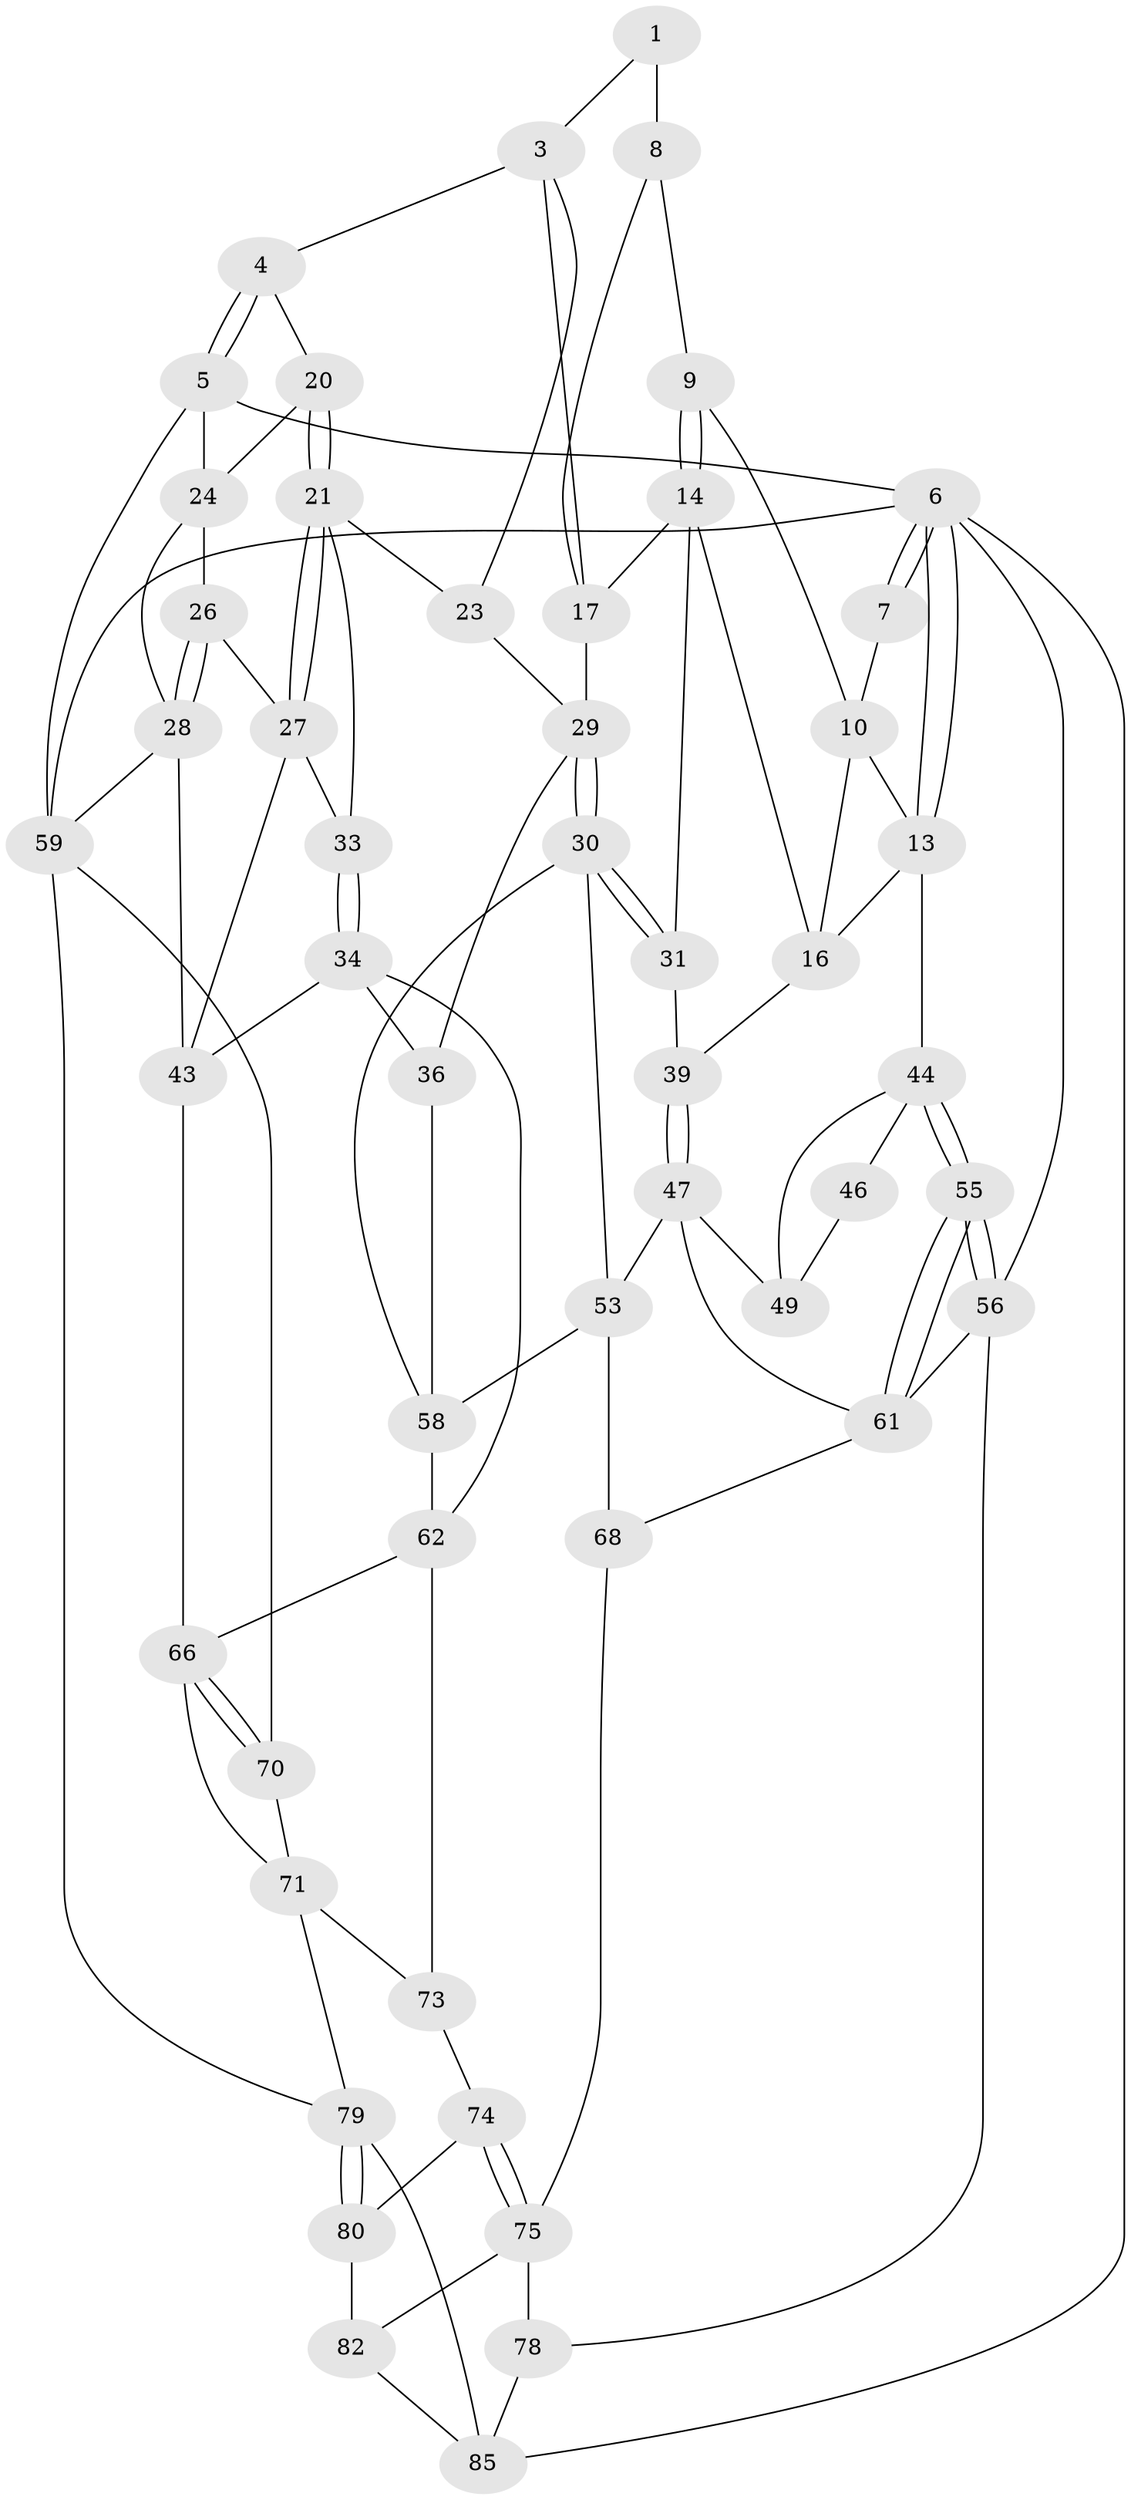 // original degree distribution, {3: 0.03488372093023256, 5: 0.5, 4: 0.23255813953488372, 6: 0.23255813953488372}
// Generated by graph-tools (version 1.1) at 2025/11/02/27/25 16:11:54]
// undirected, 51 vertices, 108 edges
graph export_dot {
graph [start="1"]
  node [color=gray90,style=filled];
  1 [pos="+0.28269657034372425+0",super="+2"];
  3 [pos="+0.7816808709778147+0",super="+18"];
  4 [pos="+0.7885107951508683+0"];
  5 [pos="+1+0"];
  6 [pos="+0+0",super="+57"];
  7 [pos="+0.21553415142386775+0"];
  8 [pos="+0.3661759506426595+0.032250933895715636",super="+11"];
  9 [pos="+0.32581200893196777+0.06292772546419245"];
  10 [pos="+0.21900410119370137+0",super="+12"];
  13 [pos="+0+0",super="+38"];
  14 [pos="+0.3288201321685681+0.19870502224813885",super="+15"];
  16 [pos="+0.1741280531850861+0.19905301656889454",super="+37"];
  17 [pos="+0.43922553057663644+0.19012036283037795",super="+19"];
  20 [pos="+0.8621833754012677+0.1731021552186652"];
  21 [pos="+0.8237774232700574+0.2665087932812668",super="+22"];
  23 [pos="+0.6459748104872314+0.20926648212778162"];
  24 [pos="+0.9393670847099699+0.18547381720884498",super="+25"];
  26 [pos="+0.9798398182521412+0.2452111867877049"];
  27 [pos="+0.8541219936852963+0.32347548201249965",super="+41"];
  28 [pos="+1+0.28207586782672966",super="+42"];
  29 [pos="+0.48293409905073426+0.33151841964295636",super="+32"];
  30 [pos="+0.3588579962213301+0.46796175394443745",super="+52"];
  31 [pos="+0.3310547048404913+0.42375795093551094"];
  33 [pos="+0.742749349977892+0.48741437821275596"];
  34 [pos="+0.74110732933001+0.49057946424073173",super="+35"];
  36 [pos="+0.6336181334091059+0.48579869268724024"];
  39 [pos="+0.13491725346307615+0.3757029111714314",super="+40"];
  43 [pos="+1+0.47743368520748714",super="+65"];
  44 [pos="+0+0.4201930439253385",super="+45"];
  46 [pos="+0.09701885615205133+0.3520875215016401",super="+50"];
  47 [pos="+0.18554580966706313+0.5592965553217559",super="+48"];
  49 [pos="+0.09946639232683625+0.5489876199255614",super="+51"];
  53 [pos="+0.3306750406807733+0.5836416662221358",super="+54"];
  55 [pos="+0+0.6581525685882288"];
  56 [pos="+0+0.9603830563904632",super="+77"];
  58 [pos="+0.577450834135592+0.5102540666760097",super="+64"];
  59 [pos="+1+1",super="+60"];
  61 [pos="+0+0.6575585145061835",super="+69"];
  62 [pos="+0.6487103078262494+0.6824949416340008",super="+63"];
  66 [pos="+0.8358487266361645+0.6363008243510303",super="+67"];
  68 [pos="+0.2585063024279878+0.7956825892103897"];
  70 [pos="+0.8990156041492905+0.7357991558192708"];
  71 [pos="+0.7466011991755016+0.8477775565359826",super="+72"];
  73 [pos="+0.5486888705751408+0.7614336527053442"];
  74 [pos="+0.5235609061988766+0.8025648304195813"];
  75 [pos="+0.3896225713193249+0.8517393777182922",super="+76"];
  78 [pos="+0.19971992833877564+1"];
  79 [pos="+0.7486024999437986+0.9568946635186186",super="+84"];
  80 [pos="+0.6411914193106201+0.9221440532091084",super="+81"];
  82 [pos="+0.5273706283562517+0.9622838713826368",super="+83"];
  85 [pos="+0.48452294317950695+1",super="+86"];
  1 -- 8 [weight=2];
  1 -- 3;
  3 -- 4;
  3 -- 17;
  3 -- 23;
  4 -- 5;
  4 -- 5;
  4 -- 20;
  5 -- 6;
  5 -- 59;
  5 -- 24;
  6 -- 7;
  6 -- 7;
  6 -- 13;
  6 -- 13;
  6 -- 56;
  6 -- 59;
  6 -- 85;
  7 -- 10;
  8 -- 9;
  8 -- 17;
  9 -- 10;
  9 -- 14;
  9 -- 14;
  10 -- 16;
  10 -- 13;
  13 -- 16;
  13 -- 44;
  14 -- 17;
  14 -- 16;
  14 -- 31;
  16 -- 39;
  17 -- 29;
  20 -- 21;
  20 -- 21;
  20 -- 24;
  21 -- 27;
  21 -- 27;
  21 -- 33;
  21 -- 23;
  23 -- 29;
  24 -- 26;
  24 -- 28;
  26 -- 27;
  26 -- 28;
  26 -- 28;
  27 -- 33;
  27 -- 43;
  28 -- 43;
  28 -- 59;
  29 -- 30;
  29 -- 30;
  29 -- 36;
  30 -- 31;
  30 -- 31;
  30 -- 58;
  30 -- 53;
  31 -- 39;
  33 -- 34;
  33 -- 34;
  34 -- 43;
  34 -- 36;
  34 -- 62;
  36 -- 58;
  39 -- 47;
  39 -- 47;
  43 -- 66;
  44 -- 55;
  44 -- 55;
  44 -- 46;
  44 -- 49;
  46 -- 49 [weight=2];
  47 -- 53;
  47 -- 49;
  47 -- 61;
  53 -- 68;
  53 -- 58;
  55 -- 56;
  55 -- 56;
  55 -- 61;
  55 -- 61;
  56 -- 61;
  56 -- 78;
  58 -- 62;
  59 -- 70;
  59 -- 79;
  61 -- 68;
  62 -- 73;
  62 -- 66;
  66 -- 70;
  66 -- 70;
  66 -- 71;
  68 -- 75;
  70 -- 71;
  71 -- 73;
  71 -- 79;
  73 -- 74;
  74 -- 75;
  74 -- 75;
  74 -- 80;
  75 -- 78;
  75 -- 82;
  78 -- 85;
  79 -- 80;
  79 -- 80;
  79 -- 85;
  80 -- 82 [weight=2];
  82 -- 85;
}
